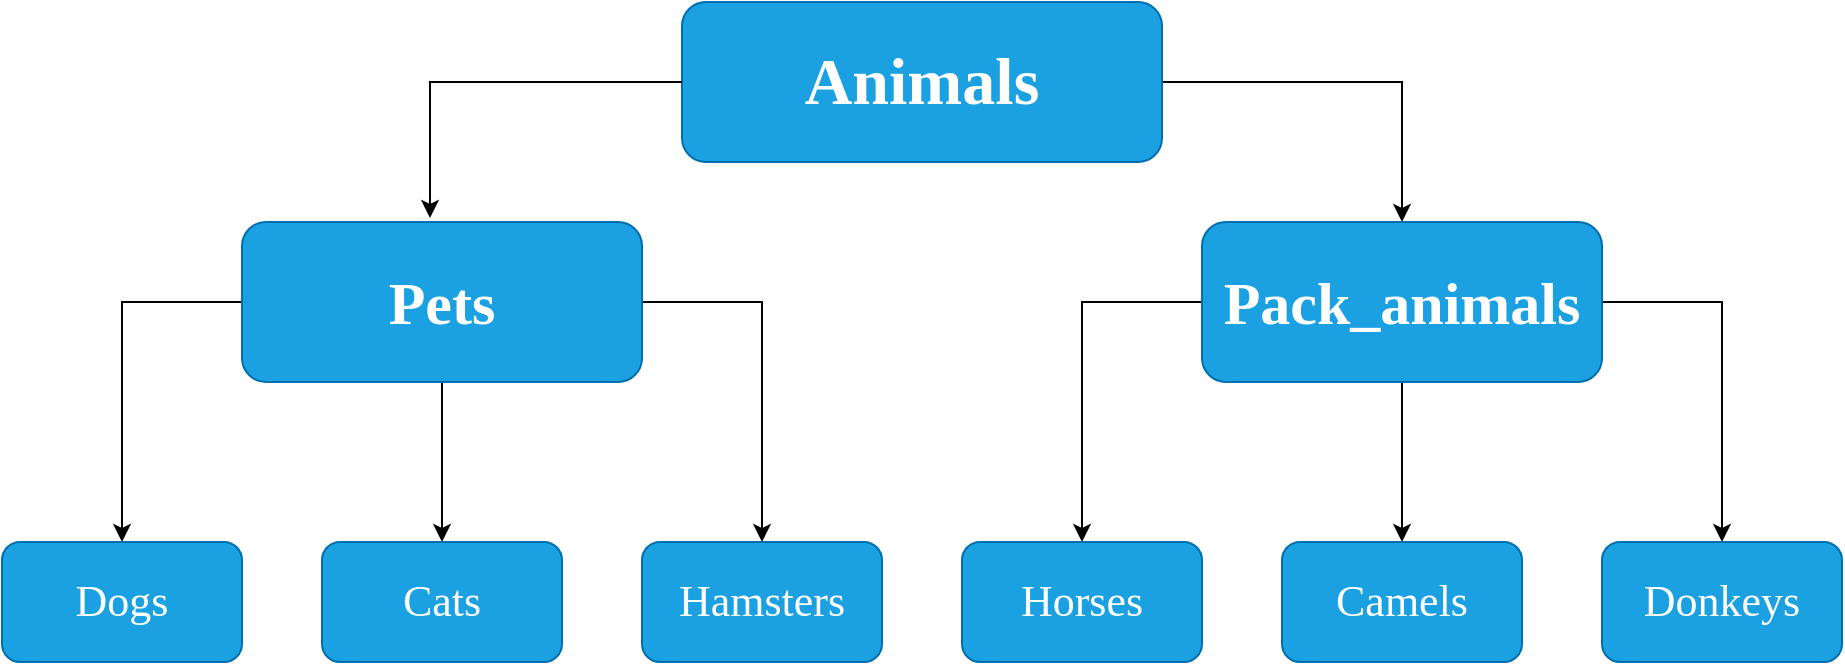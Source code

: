 <mxfile version="24.7.6">
  <diagram id="prtHgNgQTEPvFCAcTncT" name="Page-1">
    <mxGraphModel dx="794" dy="430" grid="1" gridSize="10" guides="1" tooltips="1" connect="1" arrows="1" fold="1" page="1" pageScale="1" pageWidth="827" pageHeight="1169" math="0" shadow="0">
      <root>
        <mxCell id="0" />
        <mxCell id="1" parent="0" />
        <mxCell id="xJufFg_3NlwamlWEfg0O-11" style="edgeStyle=orthogonalEdgeStyle;rounded=0;orthogonalLoop=1;jettySize=auto;html=1;exitX=1;exitY=0.5;exitDx=0;exitDy=0;entryX=0.5;entryY=0;entryDx=0;entryDy=0;" edge="1" parent="1" source="xJufFg_3NlwamlWEfg0O-1" target="xJufFg_3NlwamlWEfg0O-3">
          <mxGeometry relative="1" as="geometry" />
        </mxCell>
        <mxCell id="xJufFg_3NlwamlWEfg0O-1" value="Animals" style="rounded=1;whiteSpace=wrap;html=1;fillColor=#1ba1e2;strokeColor=#006EAF;fontColor=#ffffff;fontFamily=Times New Roman;fontStyle=1;fontSize=33;" vertex="1" parent="1">
          <mxGeometry x="460" width="240" height="80" as="geometry" />
        </mxCell>
        <mxCell id="xJufFg_3NlwamlWEfg0O-12" style="edgeStyle=orthogonalEdgeStyle;rounded=0;orthogonalLoop=1;jettySize=auto;html=1;exitX=0;exitY=0.5;exitDx=0;exitDy=0;entryX=0.5;entryY=0;entryDx=0;entryDy=0;" edge="1" parent="1" source="xJufFg_3NlwamlWEfg0O-2" target="xJufFg_3NlwamlWEfg0O-4">
          <mxGeometry relative="1" as="geometry" />
        </mxCell>
        <mxCell id="xJufFg_3NlwamlWEfg0O-13" style="edgeStyle=orthogonalEdgeStyle;rounded=0;orthogonalLoop=1;jettySize=auto;html=1;exitX=0.5;exitY=1;exitDx=0;exitDy=0;entryX=0.5;entryY=0;entryDx=0;entryDy=0;" edge="1" parent="1" source="xJufFg_3NlwamlWEfg0O-2" target="xJufFg_3NlwamlWEfg0O-6">
          <mxGeometry relative="1" as="geometry" />
        </mxCell>
        <mxCell id="xJufFg_3NlwamlWEfg0O-14" style="edgeStyle=orthogonalEdgeStyle;rounded=0;orthogonalLoop=1;jettySize=auto;html=1;exitX=1;exitY=0.5;exitDx=0;exitDy=0;entryX=0.5;entryY=0;entryDx=0;entryDy=0;" edge="1" parent="1" source="xJufFg_3NlwamlWEfg0O-2" target="xJufFg_3NlwamlWEfg0O-7">
          <mxGeometry relative="1" as="geometry" />
        </mxCell>
        <mxCell id="xJufFg_3NlwamlWEfg0O-2" value="Pets" style="rounded=1;whiteSpace=wrap;html=1;fontFamily=Times New Roman;fontSize=30;fillColor=#1ba1e2;fontColor=#ffffff;strokeColor=#006EAF;fontStyle=1" vertex="1" parent="1">
          <mxGeometry x="240" y="110" width="200" height="80" as="geometry" />
        </mxCell>
        <mxCell id="xJufFg_3NlwamlWEfg0O-15" style="edgeStyle=orthogonalEdgeStyle;rounded=0;orthogonalLoop=1;jettySize=auto;html=1;exitX=0;exitY=0.5;exitDx=0;exitDy=0;entryX=0.5;entryY=0;entryDx=0;entryDy=0;" edge="1" parent="1" source="xJufFg_3NlwamlWEfg0O-3" target="xJufFg_3NlwamlWEfg0O-8">
          <mxGeometry relative="1" as="geometry" />
        </mxCell>
        <mxCell id="xJufFg_3NlwamlWEfg0O-16" style="edgeStyle=orthogonalEdgeStyle;rounded=0;orthogonalLoop=1;jettySize=auto;html=1;exitX=0.5;exitY=1;exitDx=0;exitDy=0;entryX=0.5;entryY=0;entryDx=0;entryDy=0;" edge="1" parent="1" source="xJufFg_3NlwamlWEfg0O-3" target="xJufFg_3NlwamlWEfg0O-9">
          <mxGeometry relative="1" as="geometry" />
        </mxCell>
        <mxCell id="xJufFg_3NlwamlWEfg0O-17" style="edgeStyle=orthogonalEdgeStyle;rounded=0;orthogonalLoop=1;jettySize=auto;html=1;exitX=1;exitY=0.5;exitDx=0;exitDy=0;entryX=0.5;entryY=0;entryDx=0;entryDy=0;" edge="1" parent="1" source="xJufFg_3NlwamlWEfg0O-3" target="xJufFg_3NlwamlWEfg0O-5">
          <mxGeometry relative="1" as="geometry" />
        </mxCell>
        <mxCell id="xJufFg_3NlwamlWEfg0O-3" value="Pack_animals" style="rounded=1;whiteSpace=wrap;html=1;fillColor=#1ba1e2;fontColor=#ffffff;strokeColor=#006EAF;fontFamily=Times New Roman;fontSize=30;fontStyle=1" vertex="1" parent="1">
          <mxGeometry x="720" y="110" width="200" height="80" as="geometry" />
        </mxCell>
        <mxCell id="xJufFg_3NlwamlWEfg0O-4" value="Dogs" style="rounded=1;whiteSpace=wrap;html=1;fillColor=#1ba1e2;fontColor=#ffffff;strokeColor=#006EAF;fontFamily=Times New Roman;fontSize=22;" vertex="1" parent="1">
          <mxGeometry x="120" y="270" width="120" height="60" as="geometry" />
        </mxCell>
        <mxCell id="xJufFg_3NlwamlWEfg0O-5" value="Donkeys" style="rounded=1;whiteSpace=wrap;html=1;fillColor=#1ba1e2;fontColor=#ffffff;strokeColor=#006EAF;fontFamily=Times New Roman;fontSize=22;" vertex="1" parent="1">
          <mxGeometry x="920" y="270" width="120" height="60" as="geometry" />
        </mxCell>
        <mxCell id="xJufFg_3NlwamlWEfg0O-6" value="Cats" style="rounded=1;whiteSpace=wrap;html=1;fillColor=#1ba1e2;fontColor=#ffffff;strokeColor=#006EAF;fontFamily=Times New Roman;fontSize=22;" vertex="1" parent="1">
          <mxGeometry x="280" y="270" width="120" height="60" as="geometry" />
        </mxCell>
        <mxCell id="xJufFg_3NlwamlWEfg0O-7" value="Hamsters" style="rounded=1;whiteSpace=wrap;html=1;fillColor=#1ba1e2;fontColor=#ffffff;strokeColor=#006EAF;fontFamily=Times New Roman;fontSize=22;" vertex="1" parent="1">
          <mxGeometry x="440" y="270" width="120" height="60" as="geometry" />
        </mxCell>
        <mxCell id="xJufFg_3NlwamlWEfg0O-8" value="Horses" style="rounded=1;whiteSpace=wrap;html=1;fillColor=#1ba1e2;fontColor=#ffffff;strokeColor=#006EAF;fontFamily=Times New Roman;fontSize=22;" vertex="1" parent="1">
          <mxGeometry x="600" y="270" width="120" height="60" as="geometry" />
        </mxCell>
        <mxCell id="xJufFg_3NlwamlWEfg0O-9" value="Camels" style="rounded=1;whiteSpace=wrap;html=1;fillColor=#1ba1e2;fontColor=#ffffff;strokeColor=#006EAF;fontFamily=Times New Roman;fontSize=22;" vertex="1" parent="1">
          <mxGeometry x="760" y="270" width="120" height="60" as="geometry" />
        </mxCell>
        <mxCell id="xJufFg_3NlwamlWEfg0O-10" style="edgeStyle=orthogonalEdgeStyle;rounded=0;orthogonalLoop=1;jettySize=auto;html=1;exitX=0;exitY=0.5;exitDx=0;exitDy=0;entryX=0.47;entryY=-0.025;entryDx=0;entryDy=0;entryPerimeter=0;" edge="1" parent="1" source="xJufFg_3NlwamlWEfg0O-1" target="xJufFg_3NlwamlWEfg0O-2">
          <mxGeometry relative="1" as="geometry" />
        </mxCell>
      </root>
    </mxGraphModel>
  </diagram>
</mxfile>
